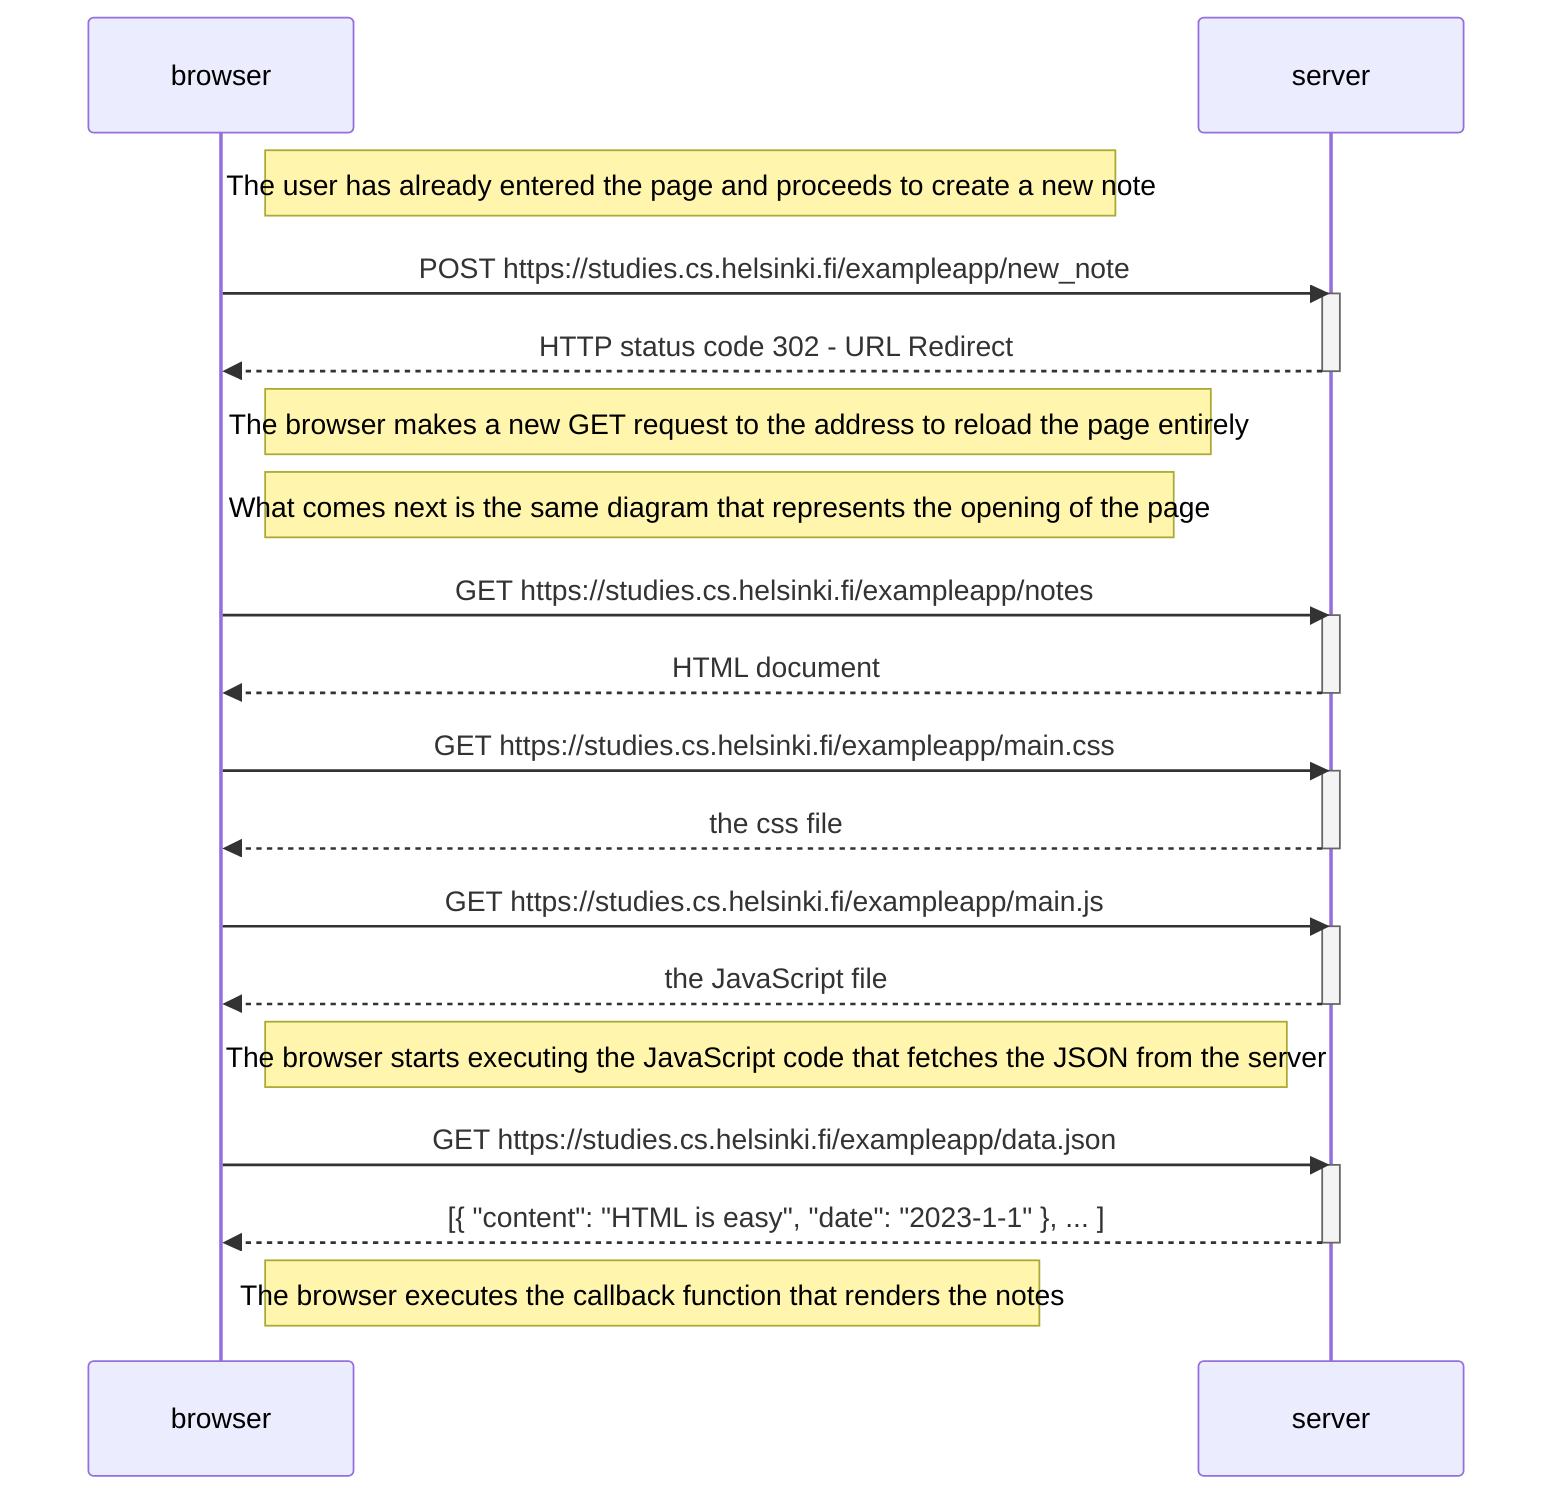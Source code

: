 sequenceDiagram
    participant browser
    participant server

    Note right of browser: The user has already entered the page and proceeds to create a new note

    browser->>server: POST https://studies.cs.helsinki.fi/exampleapp/new_note
    activate server
    server-->>browser: HTTP status code 302 - URL Redirect
    deactivate server

    Note right of browser: The browser makes a new GET request to the address to reload the page entirely
    Note right of browser: What comes next is the same diagram that represents the opening of the page

    browser->>server: GET https://studies.cs.helsinki.fi/exampleapp/notes
    activate server
    server-->>browser: HTML document
    deactivate server

    browser->>server: GET https://studies.cs.helsinki.fi/exampleapp/main.css
    activate server
    server-->>browser: the css file
    deactivate server

    browser->>server: GET https://studies.cs.helsinki.fi/exampleapp/main.js
    activate server
    server-->>browser: the JavaScript file
    deactivate server

    Note right of browser: The browser starts executing the JavaScript code that fetches the JSON from the server

    browser->>server: GET https://studies.cs.helsinki.fi/exampleapp/data.json
    activate server
    server-->>browser: [{ "content": "HTML is easy", "date": "2023-1-1" }, ... ]
    deactivate server

    Note right of browser: The browser executes the callback function that renders the notes